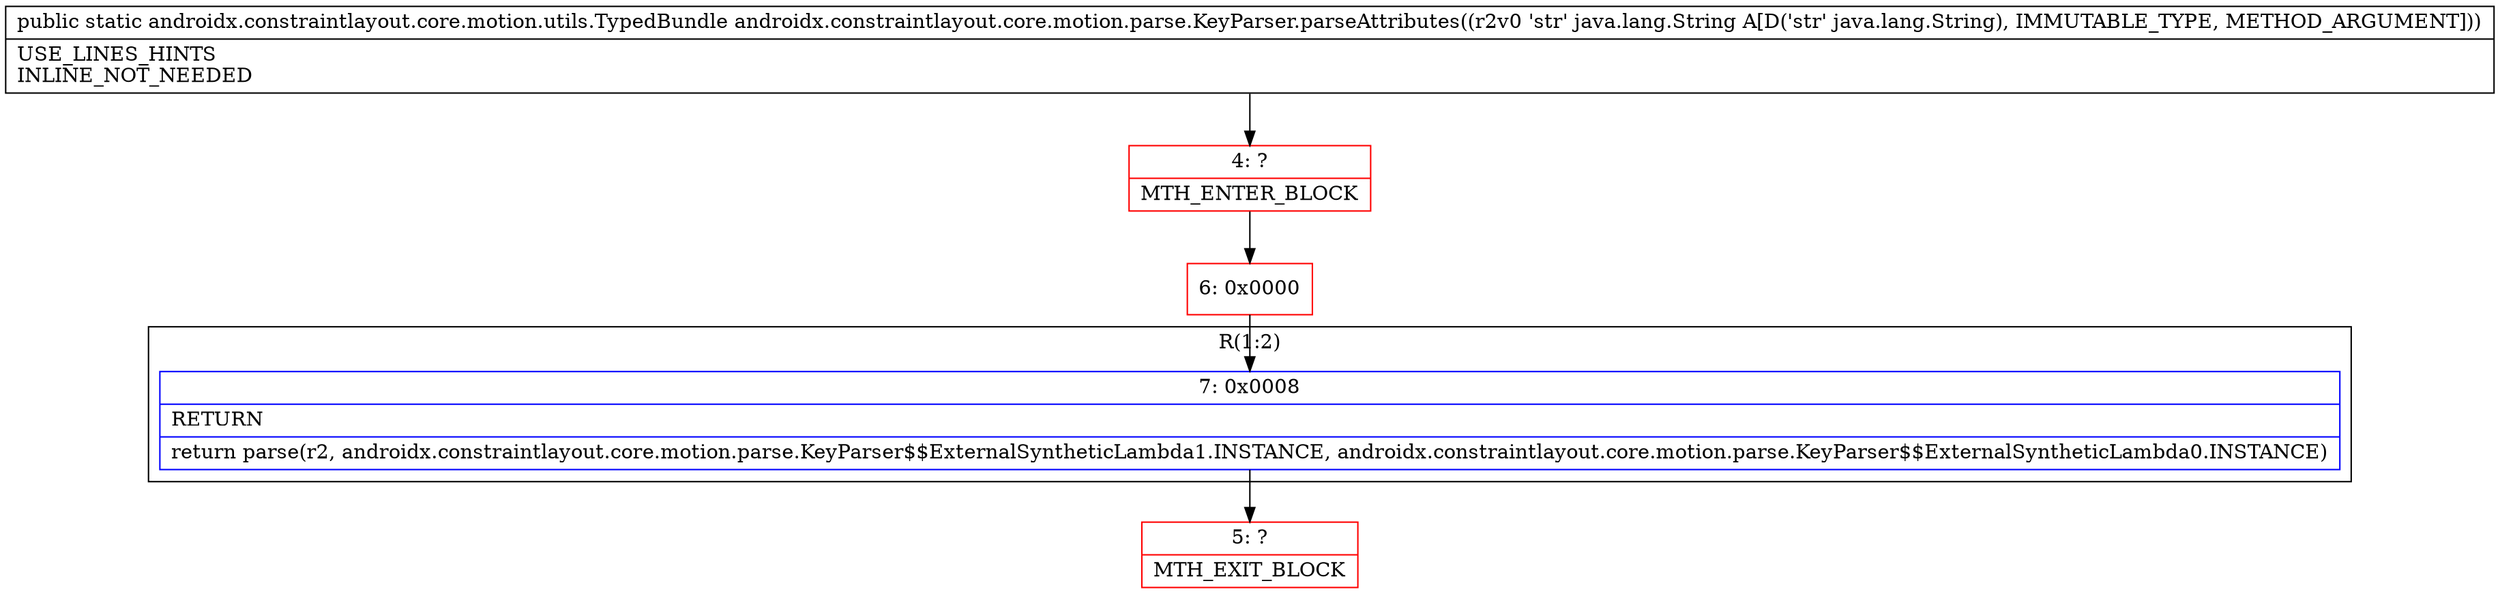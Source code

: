 digraph "CFG forandroidx.constraintlayout.core.motion.parse.KeyParser.parseAttributes(Ljava\/lang\/String;)Landroidx\/constraintlayout\/core\/motion\/utils\/TypedBundle;" {
subgraph cluster_Region_1261641696 {
label = "R(1:2)";
node [shape=record,color=blue];
Node_7 [shape=record,label="{7\:\ 0x0008|RETURN\l|return parse(r2, androidx.constraintlayout.core.motion.parse.KeyParser$$ExternalSyntheticLambda1.INSTANCE, androidx.constraintlayout.core.motion.parse.KeyParser$$ExternalSyntheticLambda0.INSTANCE)\l}"];
}
Node_4 [shape=record,color=red,label="{4\:\ ?|MTH_ENTER_BLOCK\l}"];
Node_6 [shape=record,color=red,label="{6\:\ 0x0000}"];
Node_5 [shape=record,color=red,label="{5\:\ ?|MTH_EXIT_BLOCK\l}"];
MethodNode[shape=record,label="{public static androidx.constraintlayout.core.motion.utils.TypedBundle androidx.constraintlayout.core.motion.parse.KeyParser.parseAttributes((r2v0 'str' java.lang.String A[D('str' java.lang.String), IMMUTABLE_TYPE, METHOD_ARGUMENT]))  | USE_LINES_HINTS\lINLINE_NOT_NEEDED\l}"];
MethodNode -> Node_4;Node_7 -> Node_5;
Node_4 -> Node_6;
Node_6 -> Node_7;
}

